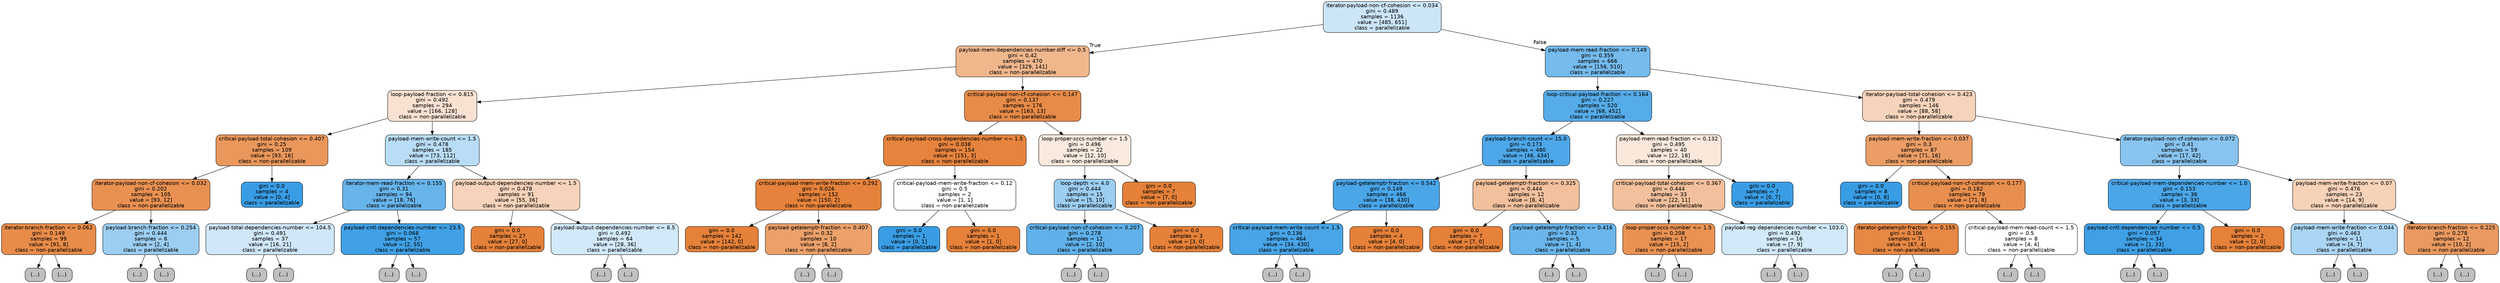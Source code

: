 digraph Tree {
node [shape=box, style="filled, rounded", color="black", fontname=helvetica] ;
edge [fontname=helvetica] ;
0 [label="iterator-payload-non-cf-cohesion <= 0.034\ngini = 0.489\nsamples = 1136\nvalue = [485, 651]\nclass = parallelizable", fillcolor="#399de541"] ;
1 [label="payload-mem-dependencies-number-diff <= 0.5\ngini = 0.42\nsamples = 470\nvalue = [329, 141]\nclass = non-parallelizable", fillcolor="#e5813992"] ;
0 -> 1 [labeldistance=2.5, labelangle=45, headlabel="True"] ;
2 [label="loop-payload-fraction <= 0.815\ngini = 0.492\nsamples = 294\nvalue = [166, 128]\nclass = non-parallelizable", fillcolor="#e581393a"] ;
1 -> 2 ;
3 [label="critical-payload-total-cohesion <= 0.407\ngini = 0.25\nsamples = 109\nvalue = [93, 16]\nclass = non-parallelizable", fillcolor="#e58139d3"] ;
2 -> 3 ;
4 [label="iterator-payload-non-cf-cohesion <= 0.032\ngini = 0.202\nsamples = 105\nvalue = [93, 12]\nclass = non-parallelizable", fillcolor="#e58139de"] ;
3 -> 4 ;
5 [label="iterator-branch-fraction <= 0.062\ngini = 0.149\nsamples = 99\nvalue = [91, 8]\nclass = non-parallelizable", fillcolor="#e58139e9"] ;
4 -> 5 ;
6 [label="(...)", fillcolor="#C0C0C0"] ;
5 -> 6 ;
9 [label="(...)", fillcolor="#C0C0C0"] ;
5 -> 9 ;
24 [label="payload-branch-fraction <= 0.254\ngini = 0.444\nsamples = 6\nvalue = [2, 4]\nclass = parallelizable", fillcolor="#399de57f"] ;
4 -> 24 ;
25 [label="(...)", fillcolor="#C0C0C0"] ;
24 -> 25 ;
26 [label="(...)", fillcolor="#C0C0C0"] ;
24 -> 26 ;
27 [label="gini = 0.0\nsamples = 4\nvalue = [0, 4]\nclass = parallelizable", fillcolor="#399de5ff"] ;
3 -> 27 ;
28 [label="payload-mem-write-count <= 1.5\ngini = 0.478\nsamples = 185\nvalue = [73, 112]\nclass = parallelizable", fillcolor="#399de559"] ;
2 -> 28 ;
29 [label="iterator-mem-read-fraction <= 0.155\ngini = 0.31\nsamples = 94\nvalue = [18, 76]\nclass = parallelizable", fillcolor="#399de5c3"] ;
28 -> 29 ;
30 [label="payload-total-dependencies-number <= 104.5\ngini = 0.491\nsamples = 37\nvalue = [16, 21]\nclass = parallelizable", fillcolor="#399de53d"] ;
29 -> 30 ;
31 [label="(...)", fillcolor="#C0C0C0"] ;
30 -> 31 ;
40 [label="(...)", fillcolor="#C0C0C0"] ;
30 -> 40 ;
43 [label="payload-cntl-dependencies-number <= 23.5\ngini = 0.068\nsamples = 57\nvalue = [2, 55]\nclass = parallelizable", fillcolor="#399de5f6"] ;
29 -> 43 ;
44 [label="(...)", fillcolor="#C0C0C0"] ;
43 -> 44 ;
47 [label="(...)", fillcolor="#C0C0C0"] ;
43 -> 47 ;
48 [label="payload-output-dependencies-number <= 1.5\ngini = 0.478\nsamples = 91\nvalue = [55, 36]\nclass = non-parallelizable", fillcolor="#e5813958"] ;
28 -> 48 ;
49 [label="gini = 0.0\nsamples = 27\nvalue = [27, 0]\nclass = non-parallelizable", fillcolor="#e58139ff"] ;
48 -> 49 ;
50 [label="payload-output-dependencies-number <= 8.5\ngini = 0.492\nsamples = 64\nvalue = [28, 36]\nclass = parallelizable", fillcolor="#399de539"] ;
48 -> 50 ;
51 [label="(...)", fillcolor="#C0C0C0"] ;
50 -> 51 ;
58 [label="(...)", fillcolor="#C0C0C0"] ;
50 -> 58 ;
63 [label="critical-payload-non-cf-cohesion <= 0.147\ngini = 0.137\nsamples = 176\nvalue = [163, 13]\nclass = non-parallelizable", fillcolor="#e58139eb"] ;
1 -> 63 ;
64 [label="critical-payload-cross-dependencies-number <= 1.5\ngini = 0.038\nsamples = 154\nvalue = [151, 3]\nclass = non-parallelizable", fillcolor="#e58139fa"] ;
63 -> 64 ;
65 [label="critical-payload-mem-write-fraction <= 0.292\ngini = 0.026\nsamples = 152\nvalue = [150, 2]\nclass = non-parallelizable", fillcolor="#e58139fc"] ;
64 -> 65 ;
66 [label="gini = 0.0\nsamples = 142\nvalue = [142, 0]\nclass = non-parallelizable", fillcolor="#e58139ff"] ;
65 -> 66 ;
67 [label="payload-getelemptr-fraction <= 0.407\ngini = 0.32\nsamples = 10\nvalue = [8, 2]\nclass = non-parallelizable", fillcolor="#e58139bf"] ;
65 -> 67 ;
68 [label="(...)", fillcolor="#C0C0C0"] ;
67 -> 68 ;
73 [label="(...)", fillcolor="#C0C0C0"] ;
67 -> 73 ;
74 [label="critical-payload-mem-write-fraction <= 0.12\ngini = 0.5\nsamples = 2\nvalue = [1, 1]\nclass = non-parallelizable", fillcolor="#e5813900"] ;
64 -> 74 ;
75 [label="gini = 0.0\nsamples = 1\nvalue = [0, 1]\nclass = parallelizable", fillcolor="#399de5ff"] ;
74 -> 75 ;
76 [label="gini = 0.0\nsamples = 1\nvalue = [1, 0]\nclass = non-parallelizable", fillcolor="#e58139ff"] ;
74 -> 76 ;
77 [label="loop-proper-sccs-number <= 1.5\ngini = 0.496\nsamples = 22\nvalue = [12, 10]\nclass = non-parallelizable", fillcolor="#e581392a"] ;
63 -> 77 ;
78 [label="loop-depth <= 4.0\ngini = 0.444\nsamples = 15\nvalue = [5, 10]\nclass = parallelizable", fillcolor="#399de57f"] ;
77 -> 78 ;
79 [label="critical-payload-non-cf-cohesion <= 0.207\ngini = 0.278\nsamples = 12\nvalue = [2, 10]\nclass = parallelizable", fillcolor="#399de5cc"] ;
78 -> 79 ;
80 [label="(...)", fillcolor="#C0C0C0"] ;
79 -> 80 ;
83 [label="(...)", fillcolor="#C0C0C0"] ;
79 -> 83 ;
84 [label="gini = 0.0\nsamples = 3\nvalue = [3, 0]\nclass = non-parallelizable", fillcolor="#e58139ff"] ;
78 -> 84 ;
85 [label="gini = 0.0\nsamples = 7\nvalue = [7, 0]\nclass = non-parallelizable", fillcolor="#e58139ff"] ;
77 -> 85 ;
86 [label="payload-mem-read-fraction <= 0.149\ngini = 0.359\nsamples = 666\nvalue = [156, 510]\nclass = parallelizable", fillcolor="#399de5b1"] ;
0 -> 86 [labeldistance=2.5, labelangle=-45, headlabel="False"] ;
87 [label="loop-critical-payload-fraction <= 0.164\ngini = 0.227\nsamples = 520\nvalue = [68, 452]\nclass = parallelizable", fillcolor="#399de5d9"] ;
86 -> 87 ;
88 [label="payload-branch-count <= 15.0\ngini = 0.173\nsamples = 480\nvalue = [46, 434]\nclass = parallelizable", fillcolor="#399de5e4"] ;
87 -> 88 ;
89 [label="payload-getelemptr-fraction <= 0.542\ngini = 0.149\nsamples = 468\nvalue = [38, 430]\nclass = parallelizable", fillcolor="#399de5e8"] ;
88 -> 89 ;
90 [label="critical-payload-mem-write-count <= 1.5\ngini = 0.136\nsamples = 464\nvalue = [34, 430]\nclass = parallelizable", fillcolor="#399de5eb"] ;
89 -> 90 ;
91 [label="(...)", fillcolor="#C0C0C0"] ;
90 -> 91 ;
142 [label="(...)", fillcolor="#C0C0C0"] ;
90 -> 142 ;
145 [label="gini = 0.0\nsamples = 4\nvalue = [4, 0]\nclass = non-parallelizable", fillcolor="#e58139ff"] ;
89 -> 145 ;
146 [label="payload-getelemptr-fraction <= 0.325\ngini = 0.444\nsamples = 12\nvalue = [8, 4]\nclass = non-parallelizable", fillcolor="#e581397f"] ;
88 -> 146 ;
147 [label="gini = 0.0\nsamples = 7\nvalue = [7, 0]\nclass = non-parallelizable", fillcolor="#e58139ff"] ;
146 -> 147 ;
148 [label="payload-getelemptr-fraction <= 0.416\ngini = 0.32\nsamples = 5\nvalue = [1, 4]\nclass = parallelizable", fillcolor="#399de5bf"] ;
146 -> 148 ;
149 [label="(...)", fillcolor="#C0C0C0"] ;
148 -> 149 ;
150 [label="(...)", fillcolor="#C0C0C0"] ;
148 -> 150 ;
151 [label="payload-mem-read-fraction <= 0.132\ngini = 0.495\nsamples = 40\nvalue = [22, 18]\nclass = non-parallelizable", fillcolor="#e581392e"] ;
87 -> 151 ;
152 [label="critical-payload-total-cohesion <= 0.367\ngini = 0.444\nsamples = 33\nvalue = [22, 11]\nclass = non-parallelizable", fillcolor="#e581397f"] ;
151 -> 152 ;
153 [label="loop-proper-sccs-number <= 1.5\ngini = 0.208\nsamples = 17\nvalue = [15, 2]\nclass = non-parallelizable", fillcolor="#e58139dd"] ;
152 -> 153 ;
154 [label="(...)", fillcolor="#C0C0C0"] ;
153 -> 154 ;
155 [label="(...)", fillcolor="#C0C0C0"] ;
153 -> 155 ;
158 [label="payload-reg-dependencies-number <= 103.0\ngini = 0.492\nsamples = 16\nvalue = [7, 9]\nclass = parallelizable", fillcolor="#399de539"] ;
152 -> 158 ;
159 [label="(...)", fillcolor="#C0C0C0"] ;
158 -> 159 ;
164 [label="(...)", fillcolor="#C0C0C0"] ;
158 -> 164 ;
165 [label="gini = 0.0\nsamples = 7\nvalue = [0, 7]\nclass = parallelizable", fillcolor="#399de5ff"] ;
151 -> 165 ;
166 [label="iterator-payload-total-cohesion <= 0.423\ngini = 0.479\nsamples = 146\nvalue = [88, 58]\nclass = non-parallelizable", fillcolor="#e5813957"] ;
86 -> 166 ;
167 [label="payload-mem-write-fraction <= 0.037\ngini = 0.3\nsamples = 87\nvalue = [71, 16]\nclass = non-parallelizable", fillcolor="#e58139c6"] ;
166 -> 167 ;
168 [label="gini = 0.0\nsamples = 8\nvalue = [0, 8]\nclass = parallelizable", fillcolor="#399de5ff"] ;
167 -> 168 ;
169 [label="critical-payload-non-cf-cohesion <= 0.177\ngini = 0.182\nsamples = 79\nvalue = [71, 8]\nclass = non-parallelizable", fillcolor="#e58139e2"] ;
167 -> 169 ;
170 [label="iterator-getelemptr-fraction <= 0.155\ngini = 0.106\nsamples = 71\nvalue = [67, 4]\nclass = non-parallelizable", fillcolor="#e58139f0"] ;
169 -> 170 ;
171 [label="(...)", fillcolor="#C0C0C0"] ;
170 -> 171 ;
176 [label="(...)", fillcolor="#C0C0C0"] ;
170 -> 176 ;
179 [label="critical-payload-mem-read-count <= 1.5\ngini = 0.5\nsamples = 8\nvalue = [4, 4]\nclass = non-parallelizable", fillcolor="#e5813900"] ;
169 -> 179 ;
180 [label="(...)", fillcolor="#C0C0C0"] ;
179 -> 180 ;
181 [label="(...)", fillcolor="#C0C0C0"] ;
179 -> 181 ;
182 [label="iterator-payload-non-cf-cohesion <= 0.072\ngini = 0.41\nsamples = 59\nvalue = [17, 42]\nclass = parallelizable", fillcolor="#399de598"] ;
166 -> 182 ;
183 [label="critical-payload-mem-dependencies-number <= 1.0\ngini = 0.153\nsamples = 36\nvalue = [3, 33]\nclass = parallelizable", fillcolor="#399de5e8"] ;
182 -> 183 ;
184 [label="payload-cntl-dependencies-number <= 0.5\ngini = 0.057\nsamples = 34\nvalue = [1, 33]\nclass = parallelizable", fillcolor="#399de5f7"] ;
183 -> 184 ;
185 [label="(...)", fillcolor="#C0C0C0"] ;
184 -> 185 ;
186 [label="(...)", fillcolor="#C0C0C0"] ;
184 -> 186 ;
187 [label="gini = 0.0\nsamples = 2\nvalue = [2, 0]\nclass = non-parallelizable", fillcolor="#e58139ff"] ;
183 -> 187 ;
188 [label="payload-mem-write-fraction <= 0.07\ngini = 0.476\nsamples = 23\nvalue = [14, 9]\nclass = non-parallelizable", fillcolor="#e581395b"] ;
182 -> 188 ;
189 [label="payload-mem-write-fraction <= 0.044\ngini = 0.463\nsamples = 11\nvalue = [4, 7]\nclass = parallelizable", fillcolor="#399de56d"] ;
188 -> 189 ;
190 [label="(...)", fillcolor="#C0C0C0"] ;
189 -> 190 ;
195 [label="(...)", fillcolor="#C0C0C0"] ;
189 -> 195 ;
196 [label="iterator-branch-fraction <= 0.225\ngini = 0.278\nsamples = 12\nvalue = [10, 2]\nclass = non-parallelizable", fillcolor="#e58139cc"] ;
188 -> 196 ;
197 [label="(...)", fillcolor="#C0C0C0"] ;
196 -> 197 ;
200 [label="(...)", fillcolor="#C0C0C0"] ;
196 -> 200 ;
}